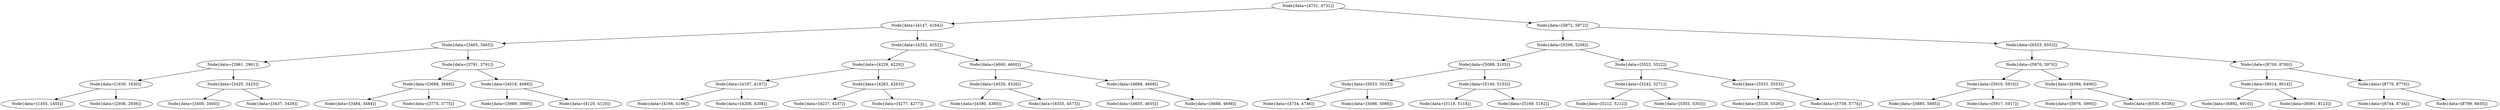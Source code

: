 digraph G{
2006081398 [label="Node{data=[4731, 4731]}"]
2006081398 -> 363379685
363379685 [label="Node{data=[4147, 4164]}"]
363379685 -> 862577358
862577358 [label="Node{data=[3465, 3465]}"]
862577358 -> 1596377995
1596377995 [label="Node{data=[2961, 2961]}"]
1596377995 -> 975853302
975853302 [label="Node{data=[1630, 1630]}"]
975853302 -> 1787667909
1787667909 [label="Node{data=[1455, 1455]}"]
975853302 -> 370034120
370034120 [label="Node{data=[2936, 2936]}"]
1596377995 -> 2141044241
2141044241 [label="Node{data=[3425, 3425]}"]
2141044241 -> 401132274
401132274 [label="Node{data=[3400, 3400]}"]
2141044241 -> 273479239
273479239 [label="Node{data=[3437, 3439]}"]
862577358 -> 1955119491
1955119491 [label="Node{data=[3791, 3791]}"]
1955119491 -> 1719112757
1719112757 [label="Node{data=[3688, 3688]}"]
1719112757 -> 924413267
924413267 [label="Node{data=[3484, 3484]}"]
1719112757 -> 1074813753
1074813753 [label="Node{data=[3775, 3775]}"]
1955119491 -> 1923489377
1923489377 [label="Node{data=[4018, 4068]}"]
1923489377 -> 673901116
673901116 [label="Node{data=[3989, 3989]}"]
1923489377 -> 1420130719
1420130719 [label="Node{data=[4120, 4120]}"]
363379685 -> 372124065
372124065 [label="Node{data=[4352, 4352]}"]
372124065 -> 1421436947
1421436947 [label="Node{data=[4229, 4229]}"]
1421436947 -> 725418930
725418930 [label="Node{data=[4197, 4197]}"]
725418930 -> 1412165323
1412165323 [label="Node{data=[4166, 4166]}"]
725418930 -> 858760910
858760910 [label="Node{data=[4208, 4208]}"]
1421436947 -> 751413576
751413576 [label="Node{data=[4263, 4263]}"]
751413576 -> 1865031664
1865031664 [label="Node{data=[4237, 4237]}"]
751413576 -> 1685907816
1685907816 [label="Node{data=[4277, 4277]}"]
372124065 -> 707476223
707476223 [label="Node{data=[4600, 4600]}"]
707476223 -> 1271481627
1271481627 [label="Node{data=[4526, 4526]}"]
1271481627 -> 1956845069
1956845069 [label="Node{data=[4380, 4380]}"]
1271481627 -> 2006419032
2006419032 [label="Node{data=[4555, 4573]}"]
707476223 -> 77117079
77117079 [label="Node{data=[4668, 4668]}"]
77117079 -> 100194946
100194946 [label="Node{data=[4655, 4655]}"]
77117079 -> 1770501966
1770501966 [label="Node{data=[4688, 4698]}"]
2006081398 -> 585718112
585718112 [label="Node{data=[5872, 5872]}"]
585718112 -> 1669623716
1669623716 [label="Node{data=[5206, 5206]}"]
1669623716 -> 543921564
543921564 [label="Node{data=[5088, 5105]}"]
543921564 -> 1946315544
1946315544 [label="Node{data=[5033, 5033]}"]
1946315544 -> 482877089
482877089 [label="Node{data=[4734, 4746]}"]
1946315544 -> 1559346131
1559346131 [label="Node{data=[5086, 5086]}"]
543921564 -> 541721252
541721252 [label="Node{data=[5140, 5153]}"]
541721252 -> 1199044382
1199044382 [label="Node{data=[5118, 5118]}"]
541721252 -> 462869575
462869575 [label="Node{data=[5169, 5182]}"]
1669623716 -> 1248381893
1248381893 [label="Node{data=[5522, 5522]}"]
1248381893 -> 977780494
977780494 [label="Node{data=[5242, 5271]}"]
977780494 -> 1114665055
1114665055 [label="Node{data=[5212, 5212]}"]
977780494 -> 1869197498
1869197498 [label="Node{data=[5303, 5303]}"]
1248381893 -> 1666414705
1666414705 [label="Node{data=[5553, 5553]}"]
1666414705 -> 1693127898
1693127898 [label="Node{data=[5526, 5526]}"]
1666414705 -> 626553488
626553488 [label="Node{data=[5759, 5774]}"]
585718112 -> 118942433
118942433 [label="Node{data=[6553, 6553]}"]
118942433 -> 2147388034
2147388034 [label="Node{data=[5970, 5970]}"]
2147388034 -> 1125059683
1125059683 [label="Node{data=[5910, 5910]}"]
1125059683 -> 631581280
631581280 [label="Node{data=[5885, 5885]}"]
1125059683 -> 357866967
357866967 [label="Node{data=[5917, 5917]}"]
2147388034 -> 511029093
511029093 [label="Node{data=[6394, 6406]}"]
511029093 -> 631424220
631424220 [label="Node{data=[5976, 5995]}"]
511029093 -> 702028834
702028834 [label="Node{data=[6530, 6538]}"]
118942433 -> 416519915
416519915 [label="Node{data=[8700, 8700]}"]
416519915 -> 737025043
737025043 [label="Node{data=[8014, 8014]}"]
737025043 -> 408533398
408533398 [label="Node{data=[6892, 6910]}"]
737025043 -> 1896452019
1896452019 [label="Node{data=[8081, 8123]}"]
416519915 -> 1978215351
1978215351 [label="Node{data=[8770, 8770]}"]
1978215351 -> 784121757
784121757 [label="Node{data=[8744, 8744]}"]
1978215351 -> 2080126677
2080126677 [label="Node{data=[8799, 8835]}"]
}